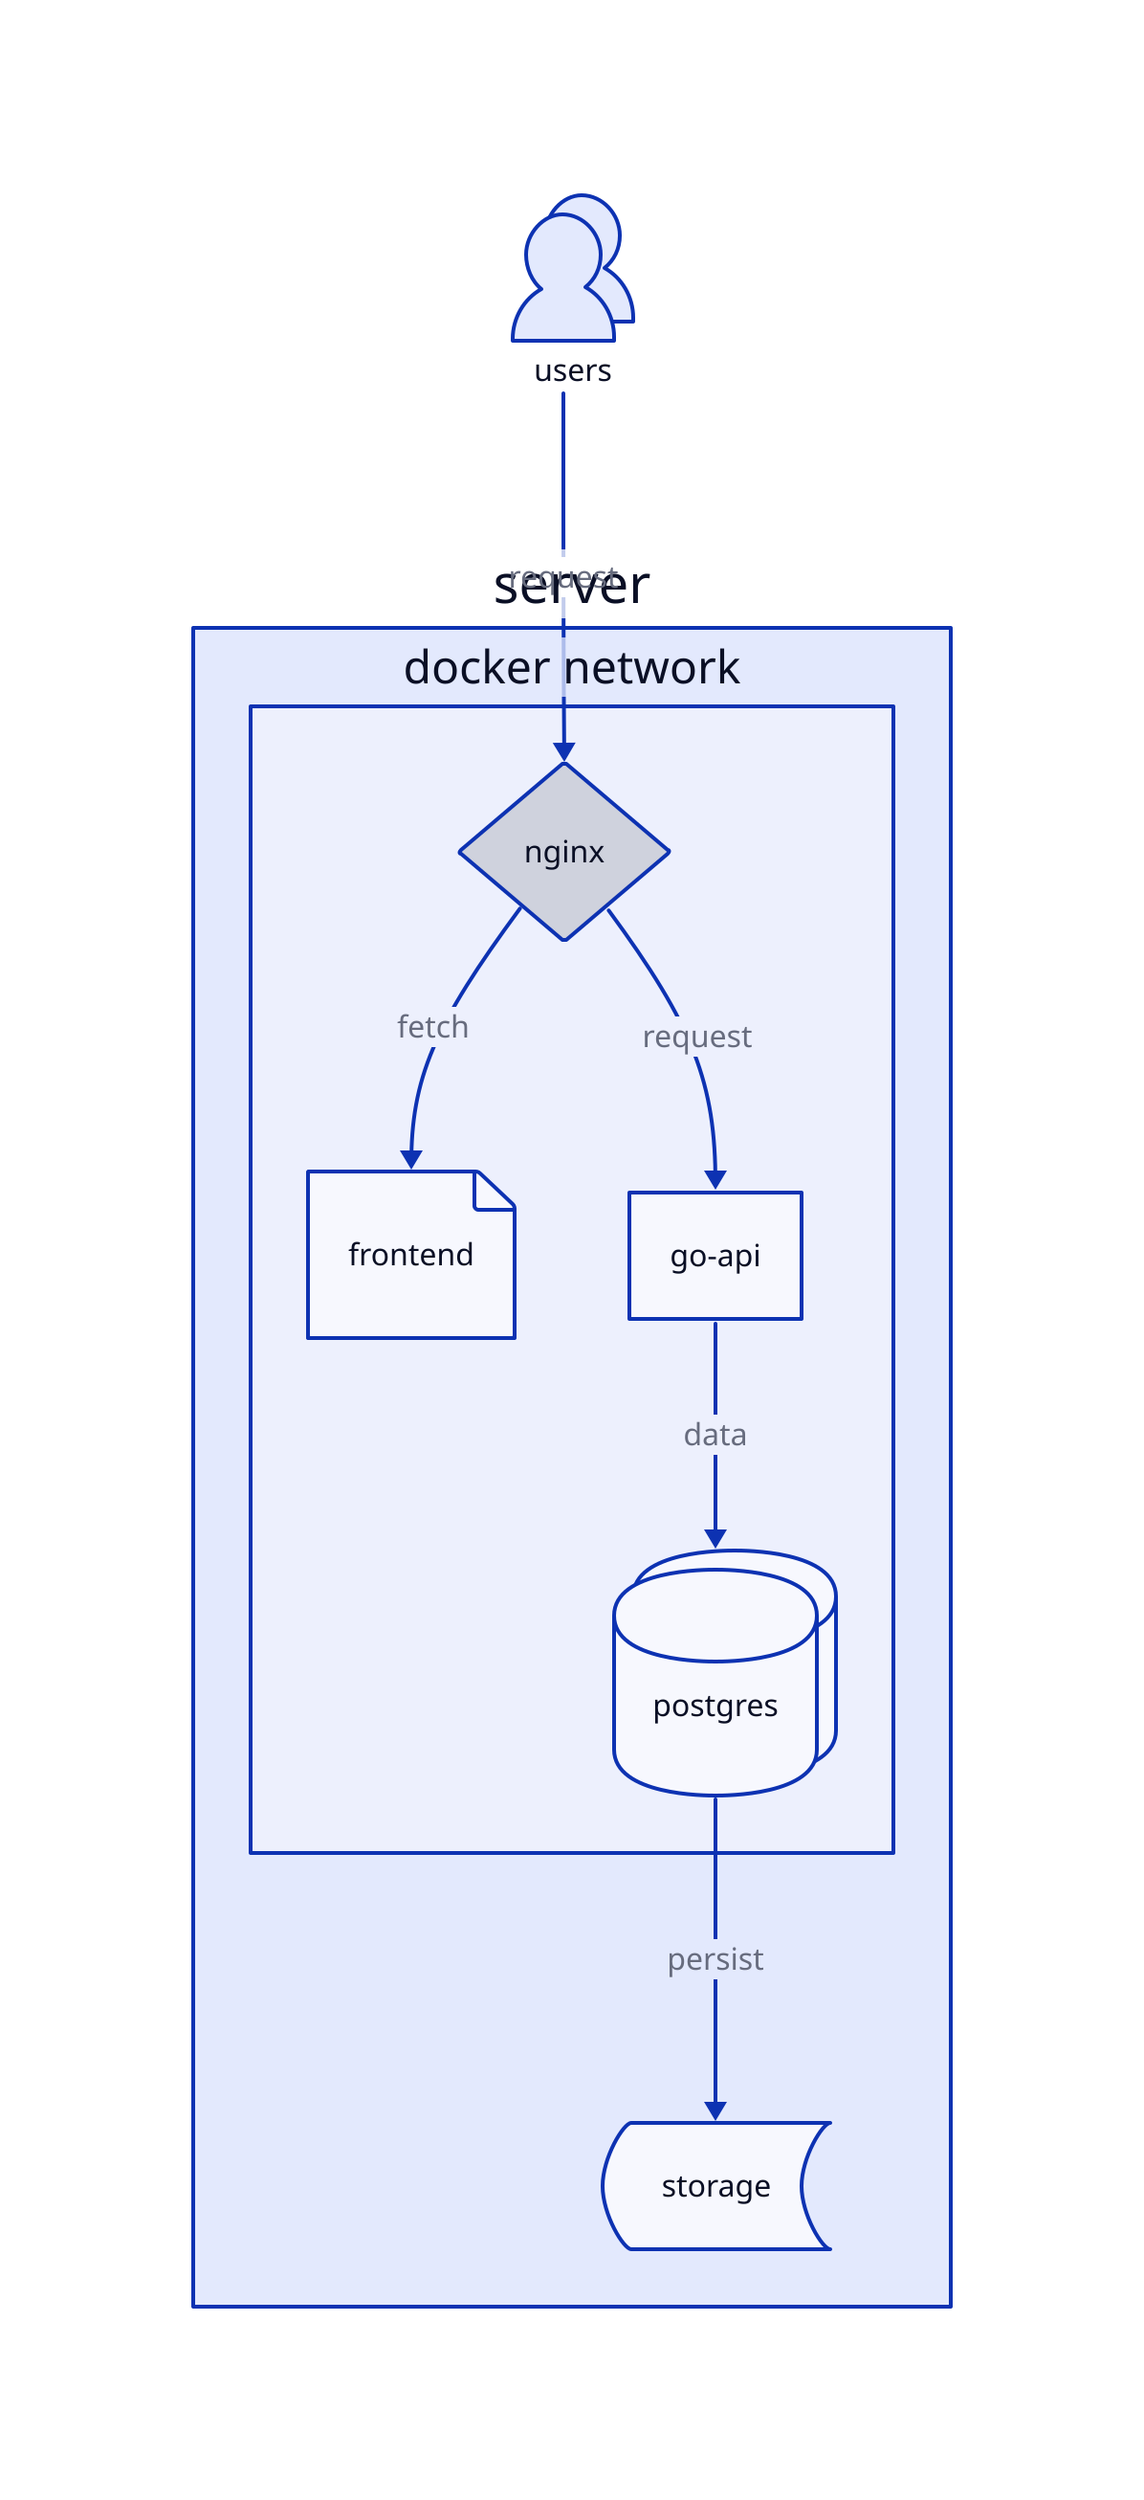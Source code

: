 vars: {
  d2-config: {
    layout-engine: elk
    # Terminal theme code
    theme-id: 300
  }
}

users: {
  shape: person
  style.multiple: true
}

server: {
  docker network: {
    nginx: {
      shape: diamond
    }
    frontend: {
      shape: page
    }
    go-api

    postgres: {
      shape: cylinder
      style.multiple: true
    }

    nginx -> go-api: request
    nginx -> frontend: fetch
    go-api -> postgres: data
  }

  storage: {
    shape: stored_data
  }

  docker network.postgres -> storage: persist
}

users -> server.docker network.nginx: request
